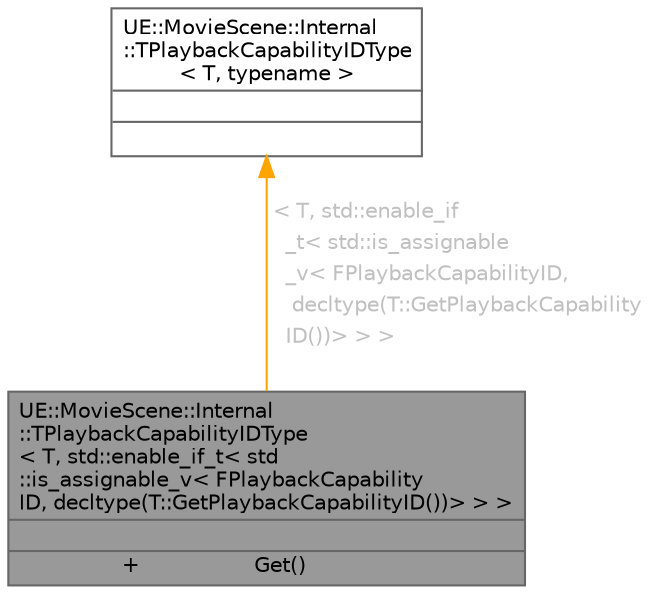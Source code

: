 digraph "UE::MovieScene::Internal::TPlaybackCapabilityIDType&lt; T, std::enable_if_t&lt; std::is_assignable_v&lt; FPlaybackCapabilityID, decltype(T::GetPlaybackCapabilityID())&gt; &gt; &gt;"
{
 // INTERACTIVE_SVG=YES
 // LATEX_PDF_SIZE
  bgcolor="transparent";
  edge [fontname=Helvetica,fontsize=10,labelfontname=Helvetica,labelfontsize=10];
  node [fontname=Helvetica,fontsize=10,shape=box,height=0.2,width=0.4];
  Node1 [id="Node000001",shape=plain,label=<<TABLE CELLBORDER="0" BORDER="1"><TR><TD COLSPAN="2" CELLPADDING="1" CELLSPACING="0">UE::MovieScene::Internal<BR ALIGN="LEFT"/>::TPlaybackCapabilityIDType<BR ALIGN="LEFT"/>&lt; T, std::enable_if_t&lt; std<BR ALIGN="LEFT"/>::is_assignable_v&lt; FPlaybackCapability<BR ALIGN="LEFT"/>ID, decltype(T::GetPlaybackCapabilityID())&gt; &gt; &gt;</TD></TR>
<HR/>
<TR><TD COLSPAN="2" CELLPADDING="1" CELLSPACING="0">&nbsp;</TD></TR>
<HR/>
<TR><TD VALIGN="top" CELLPADDING="1" CELLSPACING="0">+</TD><TD VALIGN="top" ALIGN="LEFT" CELLPADDING="1" CELLSPACING="0">Get()<BR ALIGN="LEFT"/></TD></TR>
</TABLE>>
,height=0.2,width=0.4,color="gray40", fillcolor="grey60", style="filled", fontcolor="black",tooltip="Getter for the new GetPlaybackCapabilityID method."];
  Node2 -> Node1 [id="edge1_Node000001_Node000002",dir="back",color="orange",style="solid",tooltip=" ",label=<<TABLE CELLBORDER="0" BORDER="0"><TR><TD VALIGN="top" ALIGN="LEFT" CELLPADDING="1" CELLSPACING="0">&lt; T, std::enable_if</TD></TR>
<TR><TD VALIGN="top" ALIGN="LEFT" CELLPADDING="1" CELLSPACING="0">&nbsp;&nbsp;_t&lt; std::is_assignable</TD></TR>
<TR><TD VALIGN="top" ALIGN="LEFT" CELLPADDING="1" CELLSPACING="0">&nbsp;&nbsp;_v&lt; FPlaybackCapabilityID,</TD></TR>
<TR><TD VALIGN="top" ALIGN="LEFT" CELLPADDING="1" CELLSPACING="0">&nbsp;&nbsp; decltype(T::GetPlaybackCapability</TD></TR>
<TR><TD VALIGN="top" ALIGN="LEFT" CELLPADDING="1" CELLSPACING="0">&nbsp;&nbsp;ID())&gt; &gt; &gt;</TD></TR>
</TABLE>> ,fontcolor="grey" ];
  Node2 [id="Node000002",shape=plain,label=<<TABLE CELLBORDER="0" BORDER="1"><TR><TD COLSPAN="2" CELLPADDING="1" CELLSPACING="0">UE::MovieScene::Internal<BR ALIGN="LEFT"/>::TPlaybackCapabilityIDType<BR ALIGN="LEFT"/>&lt; T, typename &gt;</TD></TR>
<HR/>
<TR><TD COLSPAN="2" CELLPADDING="1" CELLSPACING="0">&nbsp;</TD></TR>
<HR/>
<TR><TD COLSPAN="2" CELLPADDING="1" CELLSPACING="0">&nbsp;</TD></TR>
</TABLE>>
,height=0.2,width=0.4,color="gray40", fillcolor="white", style="filled",URL="$d4/df7/structUE_1_1MovieScene_1_1Internal_1_1TPlaybackCapabilityIDType.html",tooltip="Gets the type of the playback capability ID in a backwards compatible way."];
}
